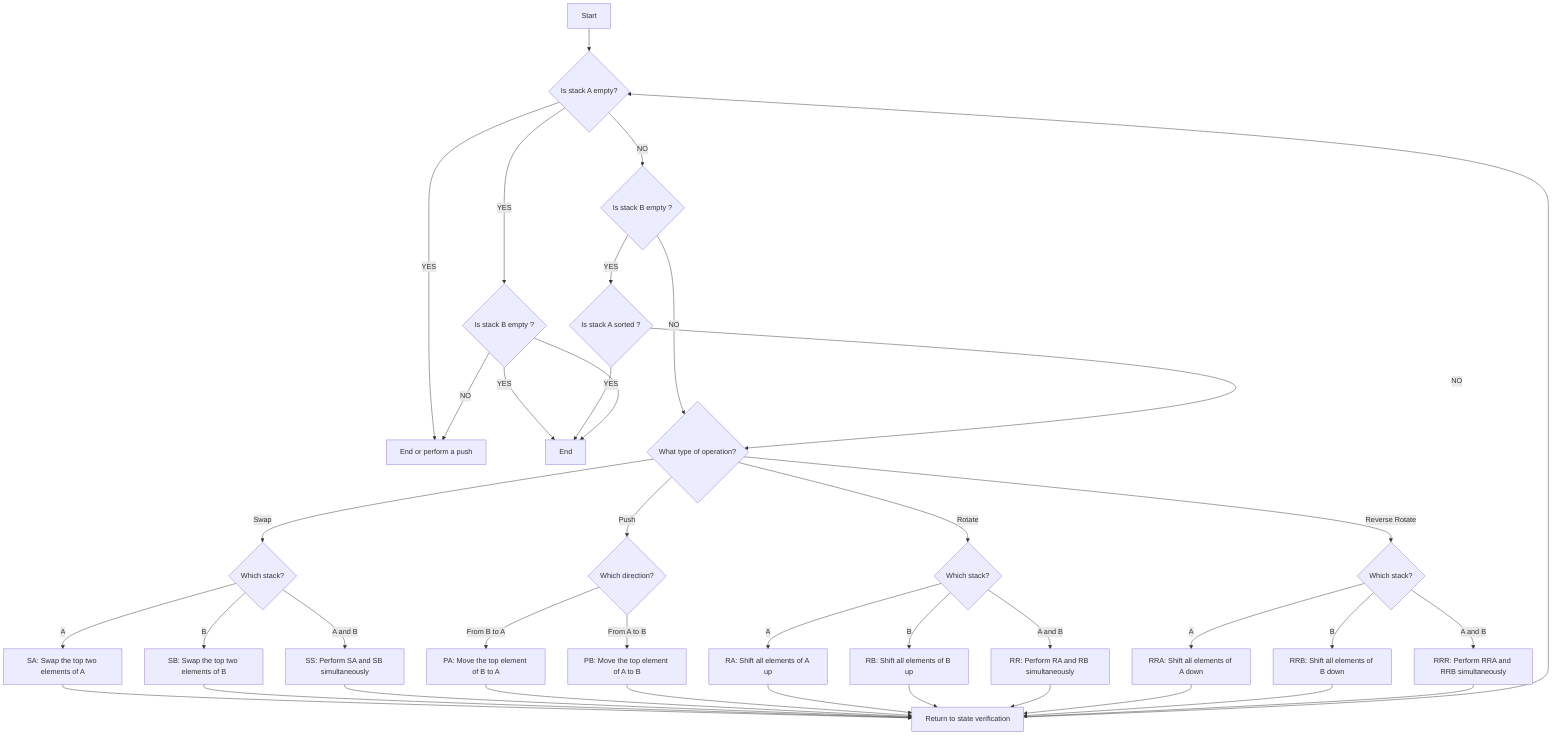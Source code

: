 flowchart TD
    A[Start] --> B{Is stack A empty?}
    B -->|NO| Y{Is stack B empty ?}
    B -->|YES| AA{Is stack B empty ?}
    B -->|YES| V[End or perform a push]
    AA -->|YES| Z
    AA -->|NO| V
    Y -->|YES| X{Is stack A sorted ?}
    Y -->|NO| D{What type of operation?}

    X -->|YES| Z
    X -->|NO| D

    D -->|Swap| E{Which stack?}
    E -->|A| F[SA: Swap the top two elements of A]
    E -->|B| G[SB: Swap the top two elements of B]
    E -->|A and B| H[SS: Perform SA and SB simultaneously]

    D -->|Push| I{Which direction?}
    I -->|From B to A| J[PA: Move the top element of B to A]
    I -->|From A to B| K[PB: Move the top element of A to B]

    D -->|Rotate| L{Which stack?}
    L -->|A| M[RA: Shift all elements of A up]
    L -->|B| N[RB: Shift all elements of B up]
    L -->|A and B| O[RR: Perform RA and RB simultaneously]

    D -->|Reverse Rotate| P{Which stack?}
    P -->|A| Q[RRA: Shift all elements of A down]
    P -->|B| R[RRB: Shift all elements of B down]
    P -->|A and B| S[RRR: Perform RRA and RRB simultaneously]

    F --> T[Return to state verification]
    G --> T
    H --> T
    J --> T
    K --> T
    M --> T
    N --> T
    O --> T
    Q --> T
    R --> T
    S --> T
    T --> B
    AA --> Z[End]